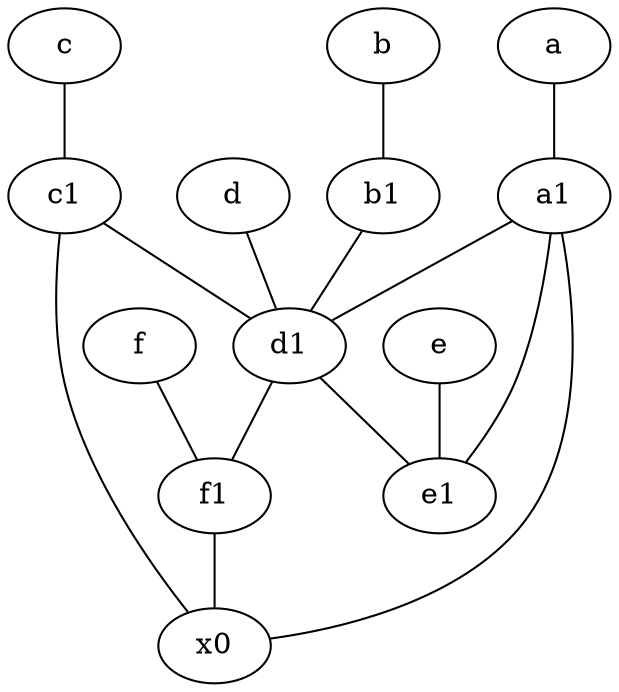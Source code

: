 graph {
	node [labelfontsize=50]
	c1 [labelfontsize=50 pos="4.5,3!"]
	b [labelfontsize=50 pos="10,4!"]
	e1 [labelfontsize=50 pos="7,7!"]
	a1 [labelfontsize=50 pos="8,3!"]
	d1 [labelfontsize=50 pos="3,5!"]
	x0 [labelfontsize=50]
	b1 [labelfontsize=50 pos="9,4!"]
	a [labelfontsize=50 pos="8,2!"]
	e [labelfontsize=50 pos="7,9!"]
	d [labelfontsize=50 pos="2,5!"]
	f [labelfontsize=50 pos="3,9!"]
	f1 [labelfontsize=50 pos="3,8!"]
	c [labelfontsize=50 pos="4.5,2!"]
	e -- e1
	a1 -- x0
	b1 -- d1
	d -- d1
	c1 -- x0
	a -- a1
	c1 -- d1
	d1 -- e1
	b -- b1
	c -- c1
	d1 -- f1
	a1 -- d1
	f1 -- x0
	f -- f1
	a1 -- e1
}
